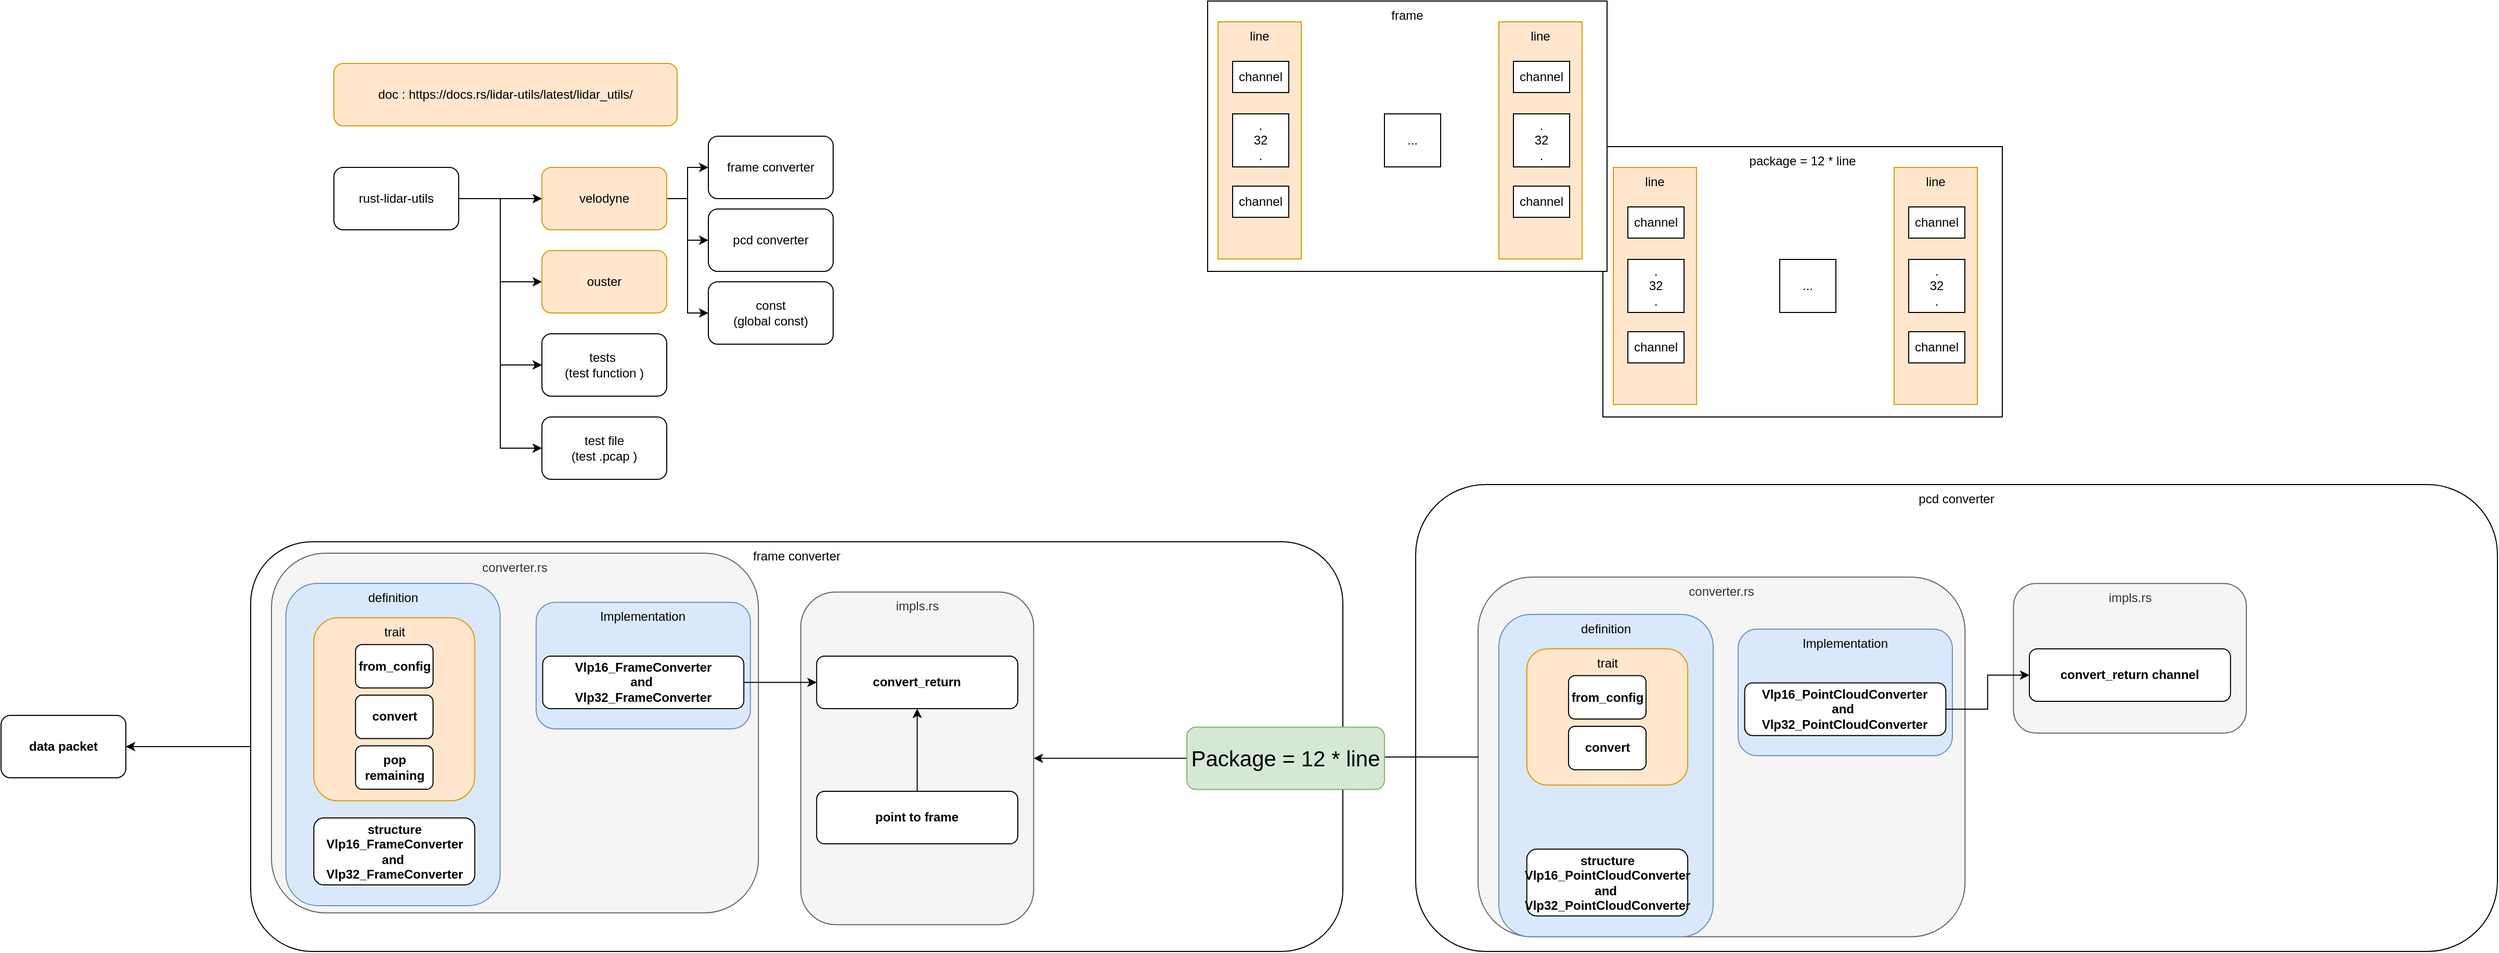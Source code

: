<mxfile version="15.9.6" type="github">
  <diagram id="g9rVfQRId_UXP_9nCWD6" name="Page-1">
    <mxGraphModel dx="1560" dy="1550" grid="1" gridSize="10" guides="1" tooltips="1" connect="1" arrows="1" fold="1" page="1" pageScale="1" pageWidth="827" pageHeight="1169" math="0" shadow="0">
      <root>
        <mxCell id="0" />
        <mxCell id="1" parent="0" />
        <mxCell id="6qG_eV-OuzegyWjNAK-b-14" value="pcd converter" style="rounded=1;whiteSpace=wrap;html=1;verticalAlign=top;" parent="1" vertex="1">
          <mxGeometry x="1000" y="195" width="1040" height="449" as="geometry" />
        </mxCell>
        <mxCell id="6qG_eV-OuzegyWjNAK-b-96" value="impls.rs" style="rounded=1;whiteSpace=wrap;html=1;verticalAlign=top;fillColor=#f5f5f5;strokeColor=#666666;fontColor=#333333;" parent="1" vertex="1">
          <mxGeometry x="1574.73" y="290.1" width="223.89" height="143.9" as="geometry" />
        </mxCell>
        <mxCell id="2hSiSO6r-g4GhnsCLej8-1" value="tests&amp;nbsp;&lt;br&gt;(test function )" style="rounded=1;whiteSpace=wrap;html=1;" parent="1" vertex="1">
          <mxGeometry x="160" y="50" width="120" height="60" as="geometry" />
        </mxCell>
        <mxCell id="2hSiSO6r-g4GhnsCLej8-2" value="data packet" style="rounded=1;whiteSpace=wrap;html=1;fontStyle=1" parent="1" vertex="1">
          <mxGeometry x="-360" y="417" width="120" height="60" as="geometry" />
        </mxCell>
        <mxCell id="6qG_eV-OuzegyWjNAK-b-7" style="edgeStyle=orthogonalEdgeStyle;rounded=0;orthogonalLoop=1;jettySize=auto;html=1;entryX=0;entryY=0.5;entryDx=0;entryDy=0;" parent="1" source="2hSiSO6r-g4GhnsCLej8-3" target="6qG_eV-OuzegyWjNAK-b-5" edge="1">
          <mxGeometry relative="1" as="geometry" />
        </mxCell>
        <mxCell id="6qG_eV-OuzegyWjNAK-b-8" style="edgeStyle=orthogonalEdgeStyle;rounded=0;orthogonalLoop=1;jettySize=auto;html=1;" parent="1" source="2hSiSO6r-g4GhnsCLej8-3" target="6qG_eV-OuzegyWjNAK-b-6" edge="1">
          <mxGeometry relative="1" as="geometry" />
        </mxCell>
        <mxCell id="6qG_eV-OuzegyWjNAK-b-100" style="edgeStyle=orthogonalEdgeStyle;rounded=0;orthogonalLoop=1;jettySize=auto;html=1;entryX=0;entryY=0.5;entryDx=0;entryDy=0;" parent="1" source="2hSiSO6r-g4GhnsCLej8-3" target="6qG_eV-OuzegyWjNAK-b-99" edge="1">
          <mxGeometry relative="1" as="geometry" />
        </mxCell>
        <mxCell id="2hSiSO6r-g4GhnsCLej8-3" value="velodyne" style="rounded=1;whiteSpace=wrap;html=1;fillColor=#ffe6cc;strokeColor=#d79b00;" parent="1" vertex="1">
          <mxGeometry x="160" y="-110" width="120" height="60" as="geometry" />
        </mxCell>
        <mxCell id="2hSiSO6r-g4GhnsCLej8-4" value="doc :&amp;nbsp;https://docs.rs/lidar-utils/latest/lidar_utils/" style="rounded=1;whiteSpace=wrap;html=1;fillColor=#ffe6cc;strokeColor=#d79b00;" parent="1" vertex="1">
          <mxGeometry x="-40" y="-210" width="330" height="60" as="geometry" />
        </mxCell>
        <mxCell id="6qG_eV-OuzegyWjNAK-b-2" style="edgeStyle=orthogonalEdgeStyle;rounded=0;orthogonalLoop=1;jettySize=auto;html=1;entryX=0;entryY=0.5;entryDx=0;entryDy=0;" parent="1" source="6qG_eV-OuzegyWjNAK-b-1" target="2hSiSO6r-g4GhnsCLej8-3" edge="1">
          <mxGeometry relative="1" as="geometry" />
        </mxCell>
        <mxCell id="6qG_eV-OuzegyWjNAK-b-4" style="edgeStyle=orthogonalEdgeStyle;rounded=0;orthogonalLoop=1;jettySize=auto;html=1;entryX=0;entryY=0.5;entryDx=0;entryDy=0;" parent="1" source="6qG_eV-OuzegyWjNAK-b-1" target="6qG_eV-OuzegyWjNAK-b-3" edge="1">
          <mxGeometry relative="1" as="geometry" />
        </mxCell>
        <mxCell id="6qG_eV-OuzegyWjNAK-b-9" style="edgeStyle=orthogonalEdgeStyle;rounded=0;orthogonalLoop=1;jettySize=auto;html=1;entryX=0;entryY=0.5;entryDx=0;entryDy=0;" parent="1" source="6qG_eV-OuzegyWjNAK-b-1" target="2hSiSO6r-g4GhnsCLej8-1" edge="1">
          <mxGeometry relative="1" as="geometry" />
        </mxCell>
        <mxCell id="6qG_eV-OuzegyWjNAK-b-11" style="edgeStyle=orthogonalEdgeStyle;rounded=0;orthogonalLoop=1;jettySize=auto;html=1;entryX=0;entryY=0.5;entryDx=0;entryDy=0;" parent="1" source="6qG_eV-OuzegyWjNAK-b-1" target="6qG_eV-OuzegyWjNAK-b-10" edge="1">
          <mxGeometry relative="1" as="geometry" />
        </mxCell>
        <mxCell id="6qG_eV-OuzegyWjNAK-b-1" value="rust-lidar-utils" style="rounded=1;whiteSpace=wrap;html=1;" parent="1" vertex="1">
          <mxGeometry x="-40" y="-110" width="120" height="60" as="geometry" />
        </mxCell>
        <mxCell id="6qG_eV-OuzegyWjNAK-b-3" value="ouster" style="rounded=1;whiteSpace=wrap;html=1;fillColor=#ffe6cc;strokeColor=#d79b00;" parent="1" vertex="1">
          <mxGeometry x="160" y="-30" width="120" height="60" as="geometry" />
        </mxCell>
        <mxCell id="6qG_eV-OuzegyWjNAK-b-5" value="frame converter" style="rounded=1;whiteSpace=wrap;html=1;" parent="1" vertex="1">
          <mxGeometry x="320" y="-140" width="120" height="60" as="geometry" />
        </mxCell>
        <mxCell id="6qG_eV-OuzegyWjNAK-b-6" value="pcd converter" style="rounded=1;whiteSpace=wrap;html=1;" parent="1" vertex="1">
          <mxGeometry x="320" y="-70" width="120" height="60" as="geometry" />
        </mxCell>
        <mxCell id="6qG_eV-OuzegyWjNAK-b-10" value="test file&lt;br&gt;(test .pcap )" style="rounded=1;whiteSpace=wrap;html=1;" parent="1" vertex="1">
          <mxGeometry x="160" y="130" width="120" height="60" as="geometry" />
        </mxCell>
        <mxCell id="6qG_eV-OuzegyWjNAK-b-67" style="edgeStyle=orthogonalEdgeStyle;rounded=0;orthogonalLoop=1;jettySize=auto;html=1;" parent="1" source="6qG_eV-OuzegyWjNAK-b-15" target="2hSiSO6r-g4GhnsCLej8-2" edge="1">
          <mxGeometry relative="1" as="geometry" />
        </mxCell>
        <mxCell id="6qG_eV-OuzegyWjNAK-b-68" value="converter.rs" style="rounded=1;whiteSpace=wrap;html=1;verticalAlign=top;fillColor=#f5f5f5;strokeColor=#666666;fontColor=#333333;" parent="1" vertex="1">
          <mxGeometry x="1060" y="284" width="468.142" height="345.91" as="geometry" />
        </mxCell>
        <mxCell id="6qG_eV-OuzegyWjNAK-b-88" value="definition" style="rounded=1;whiteSpace=wrap;html=1;verticalAlign=top;fillColor=#dae8fc;strokeColor=#6c8ebf;" parent="1" vertex="1">
          <mxGeometry x="1080.001" y="319.913" width="205.982" height="310" as="geometry" />
        </mxCell>
        <mxCell id="6qG_eV-OuzegyWjNAK-b-89" value="trait" style="rounded=1;whiteSpace=wrap;html=1;verticalAlign=top;fillColor=#ffe6cc;strokeColor=#d79b00;" parent="1" vertex="1">
          <mxGeometry x="1106.87" y="352.98" width="154.69" height="131.02" as="geometry" />
        </mxCell>
        <mxCell id="6qG_eV-OuzegyWjNAK-b-90" value="from_config" style="rounded=1;whiteSpace=wrap;html=1;fontStyle=1" parent="1" vertex="1">
          <mxGeometry x="1146.958" y="378.731" width="74.517" height="41.758" as="geometry" />
        </mxCell>
        <mxCell id="6qG_eV-OuzegyWjNAK-b-91" value="convert" style="rounded=1;whiteSpace=wrap;html=1;fontStyle=1" parent="1" vertex="1">
          <mxGeometry x="1146.958" y="427.449" width="74.517" height="41.758" as="geometry" />
        </mxCell>
        <mxCell id="6qG_eV-OuzegyWjNAK-b-93" value="structure&lt;br&gt;Vlp16_PointCloudConverter&lt;br&gt;and&amp;nbsp;&lt;br&gt;Vlp32_PointCloudConverter" style="rounded=1;whiteSpace=wrap;html=1;fontStyle=1" parent="1" vertex="1">
          <mxGeometry x="1106.868" y="545.593" width="154.69" height="64.32" as="geometry" />
        </mxCell>
        <mxCell id="6qG_eV-OuzegyWjNAK-b-94" value="Implementation" style="rounded=1;whiteSpace=wrap;html=1;verticalAlign=top;fillColor=#dae8fc;strokeColor=#6c8ebf;" parent="1" vertex="1">
          <mxGeometry x="1310.005" y="334" width="205.982" height="121.81" as="geometry" />
        </mxCell>
        <mxCell id="6qG_eV-OuzegyWjNAK-b-101" style="edgeStyle=orthogonalEdgeStyle;rounded=0;orthogonalLoop=1;jettySize=auto;html=1;" parent="1" source="6qG_eV-OuzegyWjNAK-b-95" target="6qG_eV-OuzegyWjNAK-b-97" edge="1">
          <mxGeometry relative="1" as="geometry" />
        </mxCell>
        <mxCell id="6qG_eV-OuzegyWjNAK-b-95" value="Vlp16_PointCloudConverter&lt;br&gt;and&amp;nbsp;&lt;br&gt;Vlp32_PointCloudConverter" style="rounded=1;whiteSpace=wrap;html=1;fontStyle=1" parent="1" vertex="1">
          <mxGeometry x="1316.315" y="385.81" width="193.363" height="50.51" as="geometry" />
        </mxCell>
        <mxCell id="6qG_eV-OuzegyWjNAK-b-97" value="convert_return channel" style="rounded=1;whiteSpace=wrap;html=1;fontStyle=1" parent="1" vertex="1">
          <mxGeometry x="1590.0" y="352.98" width="193.363" height="50.51" as="geometry" />
        </mxCell>
        <mxCell id="6qG_eV-OuzegyWjNAK-b-99" value="const&lt;br&gt;(global const)" style="rounded=1;whiteSpace=wrap;html=1;" parent="1" vertex="1">
          <mxGeometry x="320" width="120" height="60" as="geometry" />
        </mxCell>
        <mxCell id="6qG_eV-OuzegyWjNAK-b-113" value="" style="group" parent="1" vertex="1" connectable="0">
          <mxGeometry x="1180" y="-130" width="384" height="260" as="geometry" />
        </mxCell>
        <mxCell id="6qG_eV-OuzegyWjNAK-b-114" value="package = 12 * line" style="rounded=0;whiteSpace=wrap;html=1;verticalAlign=top;" parent="6qG_eV-OuzegyWjNAK-b-113" vertex="1">
          <mxGeometry width="384" height="260" as="geometry" />
        </mxCell>
        <mxCell id="6qG_eV-OuzegyWjNAK-b-115" value="" style="group" parent="6qG_eV-OuzegyWjNAK-b-113" vertex="1" connectable="0">
          <mxGeometry x="10" y="20" width="80" height="228" as="geometry" />
        </mxCell>
        <mxCell id="6qG_eV-OuzegyWjNAK-b-116" value="line" style="rounded=0;whiteSpace=wrap;html=1;fillColor=#ffe6cc;strokeColor=#d79b00;verticalAlign=top;" parent="6qG_eV-OuzegyWjNAK-b-115" vertex="1">
          <mxGeometry width="80" height="228" as="geometry" />
        </mxCell>
        <mxCell id="6qG_eV-OuzegyWjNAK-b-117" value="channel" style="rounded=0;whiteSpace=wrap;html=1;" parent="6qG_eV-OuzegyWjNAK-b-115" vertex="1">
          <mxGeometry x="14" y="158" width="54" height="30" as="geometry" />
        </mxCell>
        <mxCell id="6qG_eV-OuzegyWjNAK-b-118" value="channel" style="rounded=0;whiteSpace=wrap;html=1;" parent="6qG_eV-OuzegyWjNAK-b-115" vertex="1">
          <mxGeometry x="14" y="38" width="54" height="30" as="geometry" />
        </mxCell>
        <mxCell id="6qG_eV-OuzegyWjNAK-b-119" value=".&lt;br&gt;32&lt;br&gt;." style="rounded=0;whiteSpace=wrap;html=1;" parent="6qG_eV-OuzegyWjNAK-b-115" vertex="1">
          <mxGeometry x="14" y="88.5" width="54" height="51" as="geometry" />
        </mxCell>
        <mxCell id="6qG_eV-OuzegyWjNAK-b-120" value="" style="group" parent="6qG_eV-OuzegyWjNAK-b-113" vertex="1" connectable="0">
          <mxGeometry x="280" y="20" width="80" height="228" as="geometry" />
        </mxCell>
        <mxCell id="6qG_eV-OuzegyWjNAK-b-121" value="line" style="rounded=0;whiteSpace=wrap;html=1;fillColor=#ffe6cc;strokeColor=#d79b00;verticalAlign=top;" parent="6qG_eV-OuzegyWjNAK-b-120" vertex="1">
          <mxGeometry width="80" height="228" as="geometry" />
        </mxCell>
        <mxCell id="6qG_eV-OuzegyWjNAK-b-122" value="channel" style="rounded=0;whiteSpace=wrap;html=1;" parent="6qG_eV-OuzegyWjNAK-b-120" vertex="1">
          <mxGeometry x="14" y="158" width="54" height="30" as="geometry" />
        </mxCell>
        <mxCell id="6qG_eV-OuzegyWjNAK-b-123" value="channel" style="rounded=0;whiteSpace=wrap;html=1;" parent="6qG_eV-OuzegyWjNAK-b-120" vertex="1">
          <mxGeometry x="14" y="38" width="54" height="30" as="geometry" />
        </mxCell>
        <mxCell id="6qG_eV-OuzegyWjNAK-b-124" value=".&lt;br&gt;32&lt;br&gt;." style="rounded=0;whiteSpace=wrap;html=1;" parent="6qG_eV-OuzegyWjNAK-b-120" vertex="1">
          <mxGeometry x="14" y="88.5" width="54" height="51" as="geometry" />
        </mxCell>
        <mxCell id="6qG_eV-OuzegyWjNAK-b-125" value="..." style="rounded=0;whiteSpace=wrap;html=1;" parent="6qG_eV-OuzegyWjNAK-b-113" vertex="1">
          <mxGeometry x="170" y="108.5" width="54" height="51" as="geometry" />
        </mxCell>
        <mxCell id="_eqaHYVxHlZJ16gZmGbW-1" value="frame" style="rounded=0;whiteSpace=wrap;html=1;verticalAlign=top;" parent="1" vertex="1">
          <mxGeometry x="800" y="-270" width="384" height="260" as="geometry" />
        </mxCell>
        <mxCell id="6qG_eV-OuzegyWjNAK-b-105" value="" style="group" parent="1" vertex="1" connectable="0">
          <mxGeometry x="810" y="-250" width="80" height="228" as="geometry" />
        </mxCell>
        <mxCell id="6qG_eV-OuzegyWjNAK-b-104" value="line" style="rounded=0;whiteSpace=wrap;html=1;fillColor=#ffe6cc;strokeColor=#d79b00;verticalAlign=top;" parent="6qG_eV-OuzegyWjNAK-b-105" vertex="1">
          <mxGeometry width="80" height="228" as="geometry" />
        </mxCell>
        <mxCell id="_eqaHYVxHlZJ16gZmGbW-2" value="channel" style="rounded=0;whiteSpace=wrap;html=1;" parent="6qG_eV-OuzegyWjNAK-b-105" vertex="1">
          <mxGeometry x="14" y="158" width="54" height="30" as="geometry" />
        </mxCell>
        <mxCell id="_eqaHYVxHlZJ16gZmGbW-3" value="channel" style="rounded=0;whiteSpace=wrap;html=1;" parent="6qG_eV-OuzegyWjNAK-b-105" vertex="1">
          <mxGeometry x="14" y="38" width="54" height="30" as="geometry" />
        </mxCell>
        <mxCell id="_eqaHYVxHlZJ16gZmGbW-4" value=".&lt;br&gt;32&lt;br&gt;." style="rounded=0;whiteSpace=wrap;html=1;" parent="6qG_eV-OuzegyWjNAK-b-105" vertex="1">
          <mxGeometry x="14" y="88.5" width="54" height="51" as="geometry" />
        </mxCell>
        <mxCell id="6qG_eV-OuzegyWjNAK-b-106" value="" style="group" parent="1" vertex="1" connectable="0">
          <mxGeometry x="1080" y="-250" width="80" height="228" as="geometry" />
        </mxCell>
        <mxCell id="6qG_eV-OuzegyWjNAK-b-107" value="line" style="rounded=0;whiteSpace=wrap;html=1;fillColor=#ffe6cc;strokeColor=#d79b00;verticalAlign=top;" parent="6qG_eV-OuzegyWjNAK-b-106" vertex="1">
          <mxGeometry width="80" height="228" as="geometry" />
        </mxCell>
        <mxCell id="6qG_eV-OuzegyWjNAK-b-108" value="channel" style="rounded=0;whiteSpace=wrap;html=1;" parent="6qG_eV-OuzegyWjNAK-b-106" vertex="1">
          <mxGeometry x="14" y="158" width="54" height="30" as="geometry" />
        </mxCell>
        <mxCell id="6qG_eV-OuzegyWjNAK-b-109" value="channel" style="rounded=0;whiteSpace=wrap;html=1;" parent="6qG_eV-OuzegyWjNAK-b-106" vertex="1">
          <mxGeometry x="14" y="38" width="54" height="30" as="geometry" />
        </mxCell>
        <mxCell id="6qG_eV-OuzegyWjNAK-b-110" value=".&lt;br&gt;32&lt;br&gt;." style="rounded=0;whiteSpace=wrap;html=1;" parent="6qG_eV-OuzegyWjNAK-b-106" vertex="1">
          <mxGeometry x="14" y="88.5" width="54" height="51" as="geometry" />
        </mxCell>
        <mxCell id="6qG_eV-OuzegyWjNAK-b-111" value="..." style="rounded=0;whiteSpace=wrap;html=1;" parent="1" vertex="1">
          <mxGeometry x="970" y="-161.5" width="54" height="51" as="geometry" />
        </mxCell>
        <mxCell id="6qG_eV-OuzegyWjNAK-b-15" value="frame converter" style="rounded=1;whiteSpace=wrap;html=1;verticalAlign=top;" parent="1" vertex="1">
          <mxGeometry x="-120" y="250" width="1050" height="394" as="geometry" />
        </mxCell>
        <mxCell id="6qG_eV-OuzegyWjNAK-b-40" value="impls.rs" style="rounded=1;whiteSpace=wrap;html=1;verticalAlign=top;fillColor=#f5f5f5;strokeColor=#666666;fontColor=#333333;" parent="1" vertex="1">
          <mxGeometry x="408.85" y="298.38" width="223.894" height="319.81" as="geometry" />
        </mxCell>
        <mxCell id="6qG_eV-OuzegyWjNAK-b-46" value="converter.rs" style="rounded=1;whiteSpace=wrap;html=1;verticalAlign=top;fillColor=#f5f5f5;strokeColor=#666666;fontColor=#333333;" parent="1" vertex="1">
          <mxGeometry x="-100" y="261" width="468.142" height="345.91" as="geometry" />
        </mxCell>
        <mxCell id="6qG_eV-OuzegyWjNAK-b-38" value="Implementation" style="rounded=1;whiteSpace=wrap;html=1;verticalAlign=top;fillColor=#dae8fc;strokeColor=#6c8ebf;" parent="1" vertex="1">
          <mxGeometry x="154.425" y="308.19" width="205.982" height="121.81" as="geometry" />
        </mxCell>
        <mxCell id="6qG_eV-OuzegyWjNAK-b-49" style="edgeStyle=orthogonalEdgeStyle;rounded=0;orthogonalLoop=1;jettySize=auto;html=1;" parent="1" source="6qG_eV-OuzegyWjNAK-b-33" target="6qG_eV-OuzegyWjNAK-b-41" edge="1">
          <mxGeometry relative="1" as="geometry" />
        </mxCell>
        <mxCell id="6qG_eV-OuzegyWjNAK-b-33" value="Vlp16_FrameConverter&lt;br&gt;and&amp;nbsp;&lt;br&gt;Vlp32_FrameConverter" style="rounded=1;whiteSpace=wrap;html=1;fontStyle=1" parent="1" vertex="1">
          <mxGeometry x="160.735" y="360" width="193.363" height="50.51" as="geometry" />
        </mxCell>
        <mxCell id="6qG_eV-OuzegyWjNAK-b-41" value="convert_return" style="rounded=1;whiteSpace=wrap;html=1;fontStyle=1" parent="1" vertex="1">
          <mxGeometry x="424.12" y="360" width="193.363" height="50.51" as="geometry" />
        </mxCell>
        <mxCell id="6qG_eV-OuzegyWjNAK-b-37" value="" style="group" parent="1" vertex="1" connectable="0">
          <mxGeometry x="-86.159" y="290.003" width="205.982" height="310" as="geometry" />
        </mxCell>
        <mxCell id="6qG_eV-OuzegyWjNAK-b-34" value="definition" style="rounded=1;whiteSpace=wrap;html=1;verticalAlign=top;fillColor=#dae8fc;strokeColor=#6c8ebf;" parent="6qG_eV-OuzegyWjNAK-b-37" vertex="1">
          <mxGeometry width="205.982" height="310" as="geometry" />
        </mxCell>
        <mxCell id="6qG_eV-OuzegyWjNAK-b-20" value="trait" style="rounded=1;whiteSpace=wrap;html=1;verticalAlign=top;fillColor=#ffe6cc;strokeColor=#d79b00;" parent="6qG_eV-OuzegyWjNAK-b-37" vertex="1">
          <mxGeometry x="26.867" y="33.067" width="154.69" height="176.08" as="geometry" />
        </mxCell>
        <mxCell id="6qG_eV-OuzegyWjNAK-b-16" value="from_config" style="rounded=1;whiteSpace=wrap;html=1;fontStyle=1" parent="6qG_eV-OuzegyWjNAK-b-37" vertex="1">
          <mxGeometry x="66.957" y="58.817" width="74.517" height="41.758" as="geometry" />
        </mxCell>
        <mxCell id="6qG_eV-OuzegyWjNAK-b-17" value="convert" style="rounded=1;whiteSpace=wrap;html=1;fontStyle=1" parent="6qG_eV-OuzegyWjNAK-b-37" vertex="1">
          <mxGeometry x="66.957" y="107.535" width="74.517" height="41.758" as="geometry" />
        </mxCell>
        <mxCell id="6qG_eV-OuzegyWjNAK-b-18" value="pop remaining" style="rounded=1;whiteSpace=wrap;html=1;fontStyle=1" parent="6qG_eV-OuzegyWjNAK-b-37" vertex="1">
          <mxGeometry x="66.957" y="156.253" width="74.517" height="41.758" as="geometry" />
        </mxCell>
        <mxCell id="6qG_eV-OuzegyWjNAK-b-24" value="structure&lt;br&gt;Vlp16_FrameConverter&lt;br&gt;and&amp;nbsp;&lt;br&gt;Vlp32_FrameConverter" style="rounded=1;whiteSpace=wrap;html=1;fontStyle=1" parent="6qG_eV-OuzegyWjNAK-b-37" vertex="1">
          <mxGeometry x="26.867" y="225.68" width="154.69" height="64.32" as="geometry" />
        </mxCell>
        <mxCell id="6qG_eV-OuzegyWjNAK-b-66" style="edgeStyle=orthogonalEdgeStyle;rounded=0;orthogonalLoop=1;jettySize=auto;html=1;" parent="1" source="6qG_eV-OuzegyWjNAK-b-65" target="6qG_eV-OuzegyWjNAK-b-41" edge="1">
          <mxGeometry relative="1" as="geometry" />
        </mxCell>
        <mxCell id="6qG_eV-OuzegyWjNAK-b-65" value="point to frame" style="rounded=1;whiteSpace=wrap;html=1;fontStyle=1" parent="1" vertex="1">
          <mxGeometry x="424.12" y="490" width="193.363" height="50.51" as="geometry" />
        </mxCell>
        <mxCell id="6qG_eV-OuzegyWjNAK-b-103" style="edgeStyle=orthogonalEdgeStyle;rounded=0;orthogonalLoop=1;jettySize=auto;html=1;" parent="1" source="6qG_eV-OuzegyWjNAK-b-68" target="6qG_eV-OuzegyWjNAK-b-40" edge="1">
          <mxGeometry relative="1" as="geometry" />
        </mxCell>
        <mxCell id="IbtbQBKto1NPE5JqUnZm-1" value="Package = 12 * line" style="rounded=1;whiteSpace=wrap;html=1;fillColor=#d5e8d4;strokeColor=#82b366;fontSize=21;" vertex="1" parent="1">
          <mxGeometry x="780" y="428.28" width="190" height="60" as="geometry" />
        </mxCell>
      </root>
    </mxGraphModel>
  </diagram>
</mxfile>

